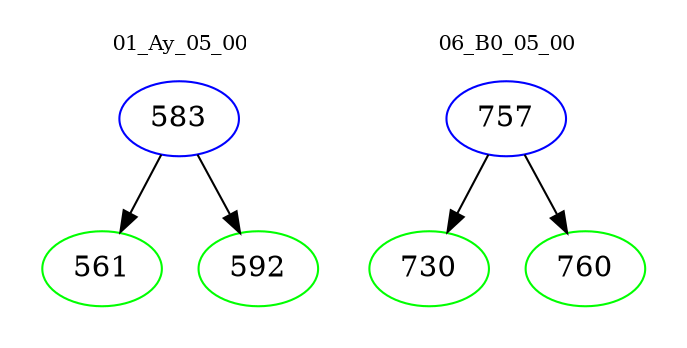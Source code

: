digraph{
subgraph cluster_0 {
color = white
label = "01_Ay_05_00";
fontsize=10;
T0_583 [label="583", color="blue"]
T0_583 -> T0_561 [color="black"]
T0_561 [label="561", color="green"]
T0_583 -> T0_592 [color="black"]
T0_592 [label="592", color="green"]
}
subgraph cluster_1 {
color = white
label = "06_B0_05_00";
fontsize=10;
T1_757 [label="757", color="blue"]
T1_757 -> T1_730 [color="black"]
T1_730 [label="730", color="green"]
T1_757 -> T1_760 [color="black"]
T1_760 [label="760", color="green"]
}
}
